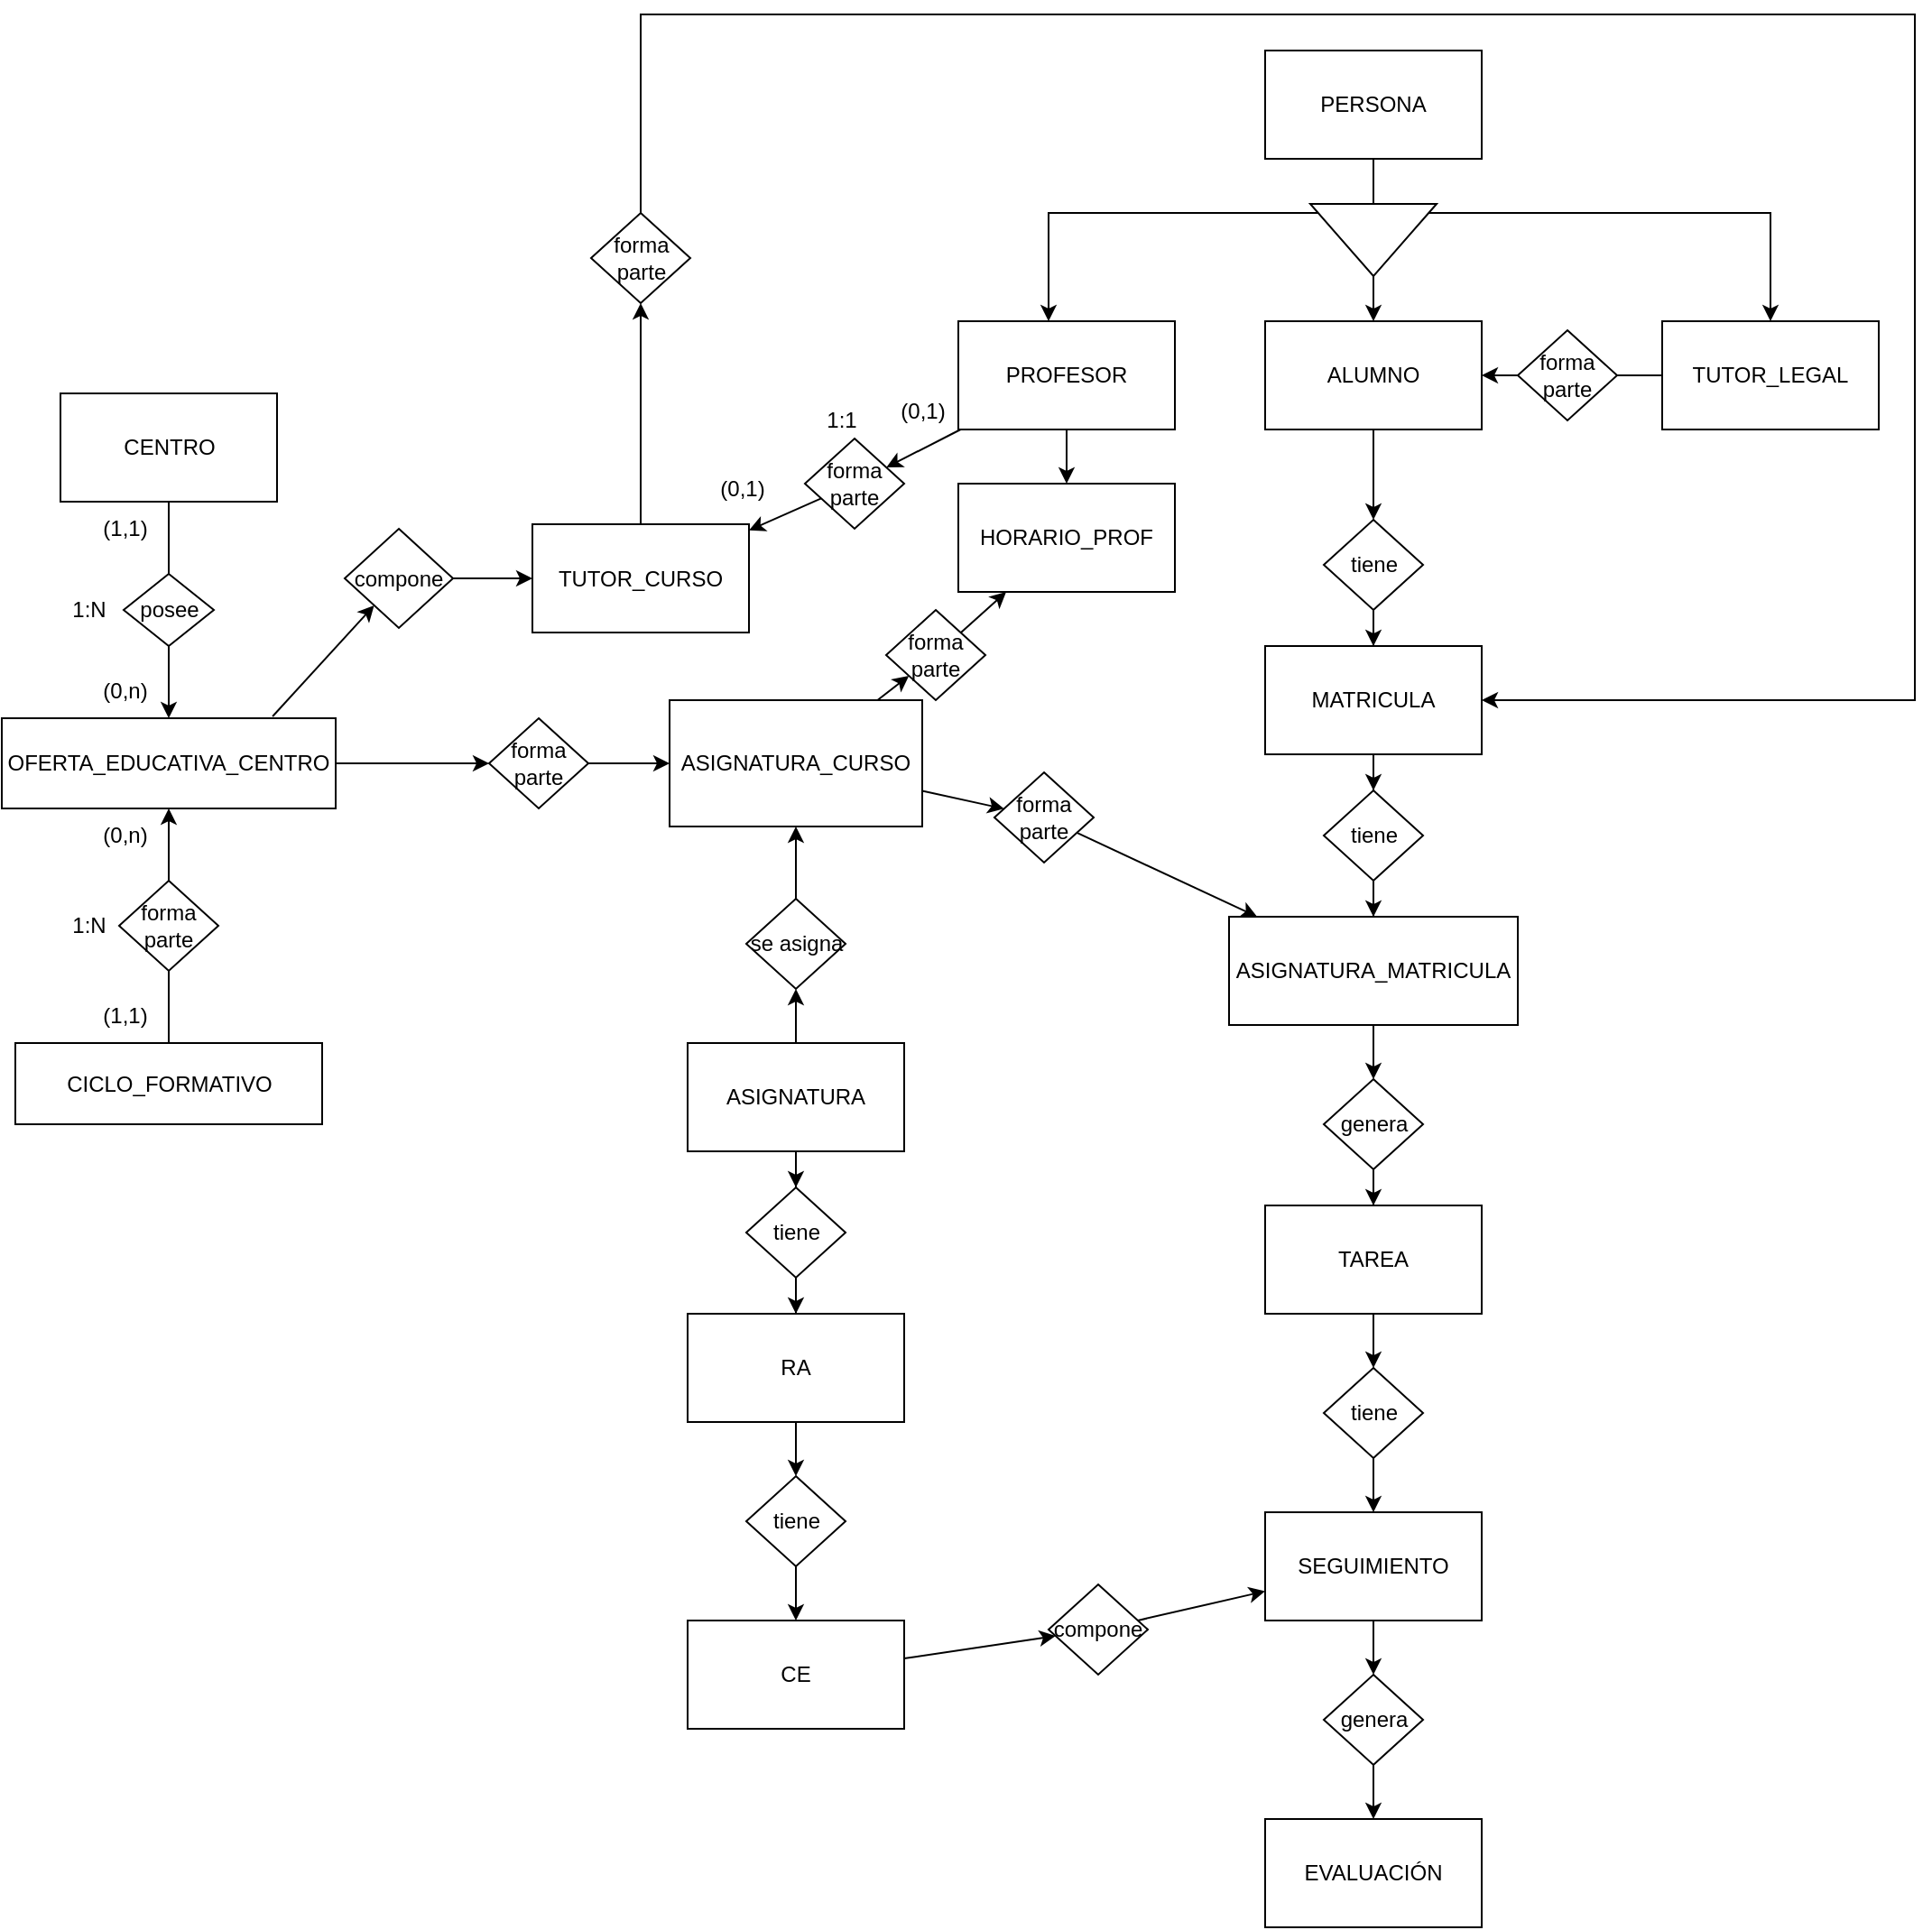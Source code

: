 <mxfile version="26.1.1">
  <diagram name="Página-1" id="pbZNELKm3cdI3j42jP0H">
    <mxGraphModel dx="1434" dy="1941" grid="1" gridSize="10" guides="1" tooltips="1" connect="1" arrows="1" fold="1" page="1" pageScale="1" pageWidth="827" pageHeight="1169" math="0" shadow="0">
      <root>
        <mxCell id="0" />
        <mxCell id="1" parent="0" />
        <mxCell id="vxD24WU6QINVRlinQkTM-13" style="rounded=0;orthogonalLoop=1;jettySize=auto;html=1;" edge="1" parent="1" source="vxD24WU6QINVRlinQkTM-43" target="vxD24WU6QINVRlinQkTM-2">
          <mxGeometry relative="1" as="geometry" />
        </mxCell>
        <mxCell id="vxD24WU6QINVRlinQkTM-1" value="CENTRO" style="rounded=0;whiteSpace=wrap;html=1;" vertex="1" parent="1">
          <mxGeometry x="32.5" y="170" width="120" height="60" as="geometry" />
        </mxCell>
        <mxCell id="vxD24WU6QINVRlinQkTM-16" style="rounded=0;orthogonalLoop=1;jettySize=auto;html=1;" edge="1" parent="1" source="vxD24WU6QINVRlinQkTM-49" target="vxD24WU6QINVRlinQkTM-5">
          <mxGeometry relative="1" as="geometry" />
        </mxCell>
        <mxCell id="vxD24WU6QINVRlinQkTM-2" value="OFERTA_EDUCATIVA_CENTRO" style="rounded=0;whiteSpace=wrap;html=1;" vertex="1" parent="1">
          <mxGeometry y="350" width="185" height="50" as="geometry" />
        </mxCell>
        <mxCell id="vxD24WU6QINVRlinQkTM-14" style="rounded=0;orthogonalLoop=1;jettySize=auto;html=1;" edge="1" parent="1" source="vxD24WU6QINVRlinQkTM-45" target="vxD24WU6QINVRlinQkTM-2">
          <mxGeometry relative="1" as="geometry" />
        </mxCell>
        <mxCell id="vxD24WU6QINVRlinQkTM-3" value="CICLO_FORMATIVO" style="rounded=0;whiteSpace=wrap;html=1;" vertex="1" parent="1">
          <mxGeometry x="7.5" y="530" width="170" height="45" as="geometry" />
        </mxCell>
        <mxCell id="vxD24WU6QINVRlinQkTM-41" style="edgeStyle=orthogonalEdgeStyle;rounded=0;orthogonalLoop=1;jettySize=auto;html=1;exitX=0.5;exitY=0;exitDx=0;exitDy=0;" edge="1" parent="1" source="vxD24WU6QINVRlinQkTM-79" target="vxD24WU6QINVRlinQkTM-30">
          <mxGeometry relative="1" as="geometry">
            <mxPoint x="940" y="330" as="targetPoint" />
            <Array as="points">
              <mxPoint x="354" y="-40" />
              <mxPoint x="1060" y="-40" />
              <mxPoint x="1060" y="340" />
            </Array>
          </mxGeometry>
        </mxCell>
        <mxCell id="vxD24WU6QINVRlinQkTM-4" value="TUTOR_CURSO" style="rounded=0;whiteSpace=wrap;html=1;" vertex="1" parent="1">
          <mxGeometry x="294" y="242.5" width="120" height="60" as="geometry" />
        </mxCell>
        <mxCell id="vxD24WU6QINVRlinQkTM-19" style="rounded=0;orthogonalLoop=1;jettySize=auto;html=1;" edge="1" parent="1" source="vxD24WU6QINVRlinQkTM-75" target="vxD24WU6QINVRlinQkTM-7">
          <mxGeometry relative="1" as="geometry" />
        </mxCell>
        <mxCell id="vxD24WU6QINVRlinQkTM-28" style="rounded=0;orthogonalLoop=1;jettySize=auto;html=1;" edge="1" parent="1" source="vxD24WU6QINVRlinQkTM-63" target="vxD24WU6QINVRlinQkTM-27">
          <mxGeometry relative="1" as="geometry" />
        </mxCell>
        <mxCell id="vxD24WU6QINVRlinQkTM-5" value="ASIGNATURA_CURSO" style="rounded=0;whiteSpace=wrap;html=1;" vertex="1" parent="1">
          <mxGeometry x="370" y="340" width="140" height="70" as="geometry" />
        </mxCell>
        <mxCell id="vxD24WU6QINVRlinQkTM-17" style="rounded=0;orthogonalLoop=1;jettySize=auto;html=1;" edge="1" parent="1" source="vxD24WU6QINVRlinQkTM-77" target="vxD24WU6QINVRlinQkTM-4">
          <mxGeometry relative="1" as="geometry" />
        </mxCell>
        <mxCell id="vxD24WU6QINVRlinQkTM-18" style="edgeStyle=orthogonalEdgeStyle;rounded=0;orthogonalLoop=1;jettySize=auto;html=1;" edge="1" parent="1" source="vxD24WU6QINVRlinQkTM-6" target="vxD24WU6QINVRlinQkTM-7">
          <mxGeometry relative="1" as="geometry" />
        </mxCell>
        <mxCell id="vxD24WU6QINVRlinQkTM-6" value="PROFESOR" style="rounded=0;whiteSpace=wrap;html=1;" vertex="1" parent="1">
          <mxGeometry x="530" y="130" width="120" height="60" as="geometry" />
        </mxCell>
        <mxCell id="vxD24WU6QINVRlinQkTM-7" value="HORARIO_PROF" style="rounded=0;whiteSpace=wrap;html=1;" vertex="1" parent="1">
          <mxGeometry x="530" y="220" width="120" height="60" as="geometry" />
        </mxCell>
        <mxCell id="vxD24WU6QINVRlinQkTM-20" style="edgeStyle=orthogonalEdgeStyle;rounded=0;orthogonalLoop=1;jettySize=auto;html=1;" edge="1" parent="1" source="vxD24WU6QINVRlinQkTM-54" target="vxD24WU6QINVRlinQkTM-5">
          <mxGeometry relative="1" as="geometry" />
        </mxCell>
        <mxCell id="vxD24WU6QINVRlinQkTM-21" style="edgeStyle=orthogonalEdgeStyle;rounded=0;orthogonalLoop=1;jettySize=auto;html=1;" edge="1" parent="1" source="vxD24WU6QINVRlinQkTM-56" target="vxD24WU6QINVRlinQkTM-9">
          <mxGeometry relative="1" as="geometry" />
        </mxCell>
        <mxCell id="vxD24WU6QINVRlinQkTM-8" value="ASIGNATURA" style="rounded=0;whiteSpace=wrap;html=1;" vertex="1" parent="1">
          <mxGeometry x="380" y="530" width="120" height="60" as="geometry" />
        </mxCell>
        <mxCell id="vxD24WU6QINVRlinQkTM-22" style="edgeStyle=orthogonalEdgeStyle;rounded=0;orthogonalLoop=1;jettySize=auto;html=1;" edge="1" parent="1" source="vxD24WU6QINVRlinQkTM-58" target="vxD24WU6QINVRlinQkTM-10">
          <mxGeometry relative="1" as="geometry" />
        </mxCell>
        <mxCell id="vxD24WU6QINVRlinQkTM-9" value="RA" style="rounded=0;whiteSpace=wrap;html=1;" vertex="1" parent="1">
          <mxGeometry x="380" y="680" width="120" height="60" as="geometry" />
        </mxCell>
        <mxCell id="vxD24WU6QINVRlinQkTM-23" style="rounded=0;orthogonalLoop=1;jettySize=auto;html=1;" edge="1" parent="1" source="vxD24WU6QINVRlinQkTM-61" target="vxD24WU6QINVRlinQkTM-11">
          <mxGeometry relative="1" as="geometry" />
        </mxCell>
        <mxCell id="vxD24WU6QINVRlinQkTM-10" value="CE" style="rounded=0;whiteSpace=wrap;html=1;" vertex="1" parent="1">
          <mxGeometry x="380" y="850" width="120" height="60" as="geometry" />
        </mxCell>
        <mxCell id="vxD24WU6QINVRlinQkTM-24" style="edgeStyle=orthogonalEdgeStyle;rounded=0;orthogonalLoop=1;jettySize=auto;html=1;" edge="1" parent="1" source="vxD24WU6QINVRlinQkTM-73" target="vxD24WU6QINVRlinQkTM-12">
          <mxGeometry relative="1" as="geometry" />
        </mxCell>
        <mxCell id="vxD24WU6QINVRlinQkTM-11" value="SEGUIMIENTO" style="rounded=0;whiteSpace=wrap;html=1;" vertex="1" parent="1">
          <mxGeometry x="700" y="790" width="120" height="60" as="geometry" />
        </mxCell>
        <mxCell id="vxD24WU6QINVRlinQkTM-12" value="EVALUACIÓN" style="rounded=0;whiteSpace=wrap;html=1;" vertex="1" parent="1">
          <mxGeometry x="700" y="960" width="120" height="60" as="geometry" />
        </mxCell>
        <mxCell id="vxD24WU6QINVRlinQkTM-26" style="edgeStyle=orthogonalEdgeStyle;rounded=0;orthogonalLoop=1;jettySize=auto;html=1;" edge="1" parent="1" source="vxD24WU6QINVRlinQkTM-71" target="vxD24WU6QINVRlinQkTM-11">
          <mxGeometry relative="1" as="geometry" />
        </mxCell>
        <mxCell id="vxD24WU6QINVRlinQkTM-25" value="TAREA" style="rounded=0;whiteSpace=wrap;html=1;" vertex="1" parent="1">
          <mxGeometry x="700" y="620" width="120" height="60" as="geometry" />
        </mxCell>
        <mxCell id="vxD24WU6QINVRlinQkTM-29" style="edgeStyle=orthogonalEdgeStyle;rounded=0;orthogonalLoop=1;jettySize=auto;html=1;" edge="1" parent="1" source="vxD24WU6QINVRlinQkTM-69" target="vxD24WU6QINVRlinQkTM-25">
          <mxGeometry relative="1" as="geometry" />
        </mxCell>
        <mxCell id="vxD24WU6QINVRlinQkTM-27" value="ASIGNATURA_MATRICULA" style="rounded=0;whiteSpace=wrap;html=1;" vertex="1" parent="1">
          <mxGeometry x="680" y="460" width="160" height="60" as="geometry" />
        </mxCell>
        <mxCell id="vxD24WU6QINVRlinQkTM-31" style="edgeStyle=orthogonalEdgeStyle;rounded=0;orthogonalLoop=1;jettySize=auto;html=1;" edge="1" parent="1" source="vxD24WU6QINVRlinQkTM-67" target="vxD24WU6QINVRlinQkTM-27">
          <mxGeometry relative="1" as="geometry" />
        </mxCell>
        <mxCell id="vxD24WU6QINVRlinQkTM-30" value="MATRICULA" style="rounded=0;whiteSpace=wrap;html=1;" vertex="1" parent="1">
          <mxGeometry x="700" y="310" width="120" height="60" as="geometry" />
        </mxCell>
        <mxCell id="vxD24WU6QINVRlinQkTM-33" style="edgeStyle=orthogonalEdgeStyle;rounded=0;orthogonalLoop=1;jettySize=auto;html=1;" edge="1" parent="1" source="vxD24WU6QINVRlinQkTM-65" target="vxD24WU6QINVRlinQkTM-30">
          <mxGeometry relative="1" as="geometry" />
        </mxCell>
        <mxCell id="vxD24WU6QINVRlinQkTM-32" value="ALUMNO" style="rounded=0;whiteSpace=wrap;html=1;" vertex="1" parent="1">
          <mxGeometry x="700" y="130" width="120" height="60" as="geometry" />
        </mxCell>
        <mxCell id="vxD24WU6QINVRlinQkTM-35" style="edgeStyle=orthogonalEdgeStyle;rounded=0;orthogonalLoop=1;jettySize=auto;html=1;" edge="1" parent="1" source="vxD24WU6QINVRlinQkTM-34" target="vxD24WU6QINVRlinQkTM-32">
          <mxGeometry relative="1" as="geometry" />
        </mxCell>
        <mxCell id="vxD24WU6QINVRlinQkTM-34" value="TUTOR_LEGAL" style="rounded=0;whiteSpace=wrap;html=1;" vertex="1" parent="1">
          <mxGeometry x="920" y="130" width="120" height="60" as="geometry" />
        </mxCell>
        <mxCell id="vxD24WU6QINVRlinQkTM-37" style="edgeStyle=orthogonalEdgeStyle;rounded=0;orthogonalLoop=1;jettySize=auto;html=1;" edge="1" parent="1" source="vxD24WU6QINVRlinQkTM-36" target="vxD24WU6QINVRlinQkTM-6">
          <mxGeometry relative="1" as="geometry">
            <Array as="points">
              <mxPoint x="760" y="70" />
              <mxPoint x="580" y="70" />
            </Array>
          </mxGeometry>
        </mxCell>
        <mxCell id="vxD24WU6QINVRlinQkTM-38" style="edgeStyle=orthogonalEdgeStyle;rounded=0;orthogonalLoop=1;jettySize=auto;html=1;" edge="1" parent="1" source="vxD24WU6QINVRlinQkTM-36" target="vxD24WU6QINVRlinQkTM-32">
          <mxGeometry relative="1" as="geometry" />
        </mxCell>
        <mxCell id="vxD24WU6QINVRlinQkTM-39" style="edgeStyle=orthogonalEdgeStyle;rounded=0;orthogonalLoop=1;jettySize=auto;html=1;" edge="1" parent="1" source="vxD24WU6QINVRlinQkTM-36" target="vxD24WU6QINVRlinQkTM-34">
          <mxGeometry relative="1" as="geometry">
            <Array as="points">
              <mxPoint x="760" y="70" />
              <mxPoint x="980" y="70" />
            </Array>
          </mxGeometry>
        </mxCell>
        <mxCell id="vxD24WU6QINVRlinQkTM-36" value="PERSONA" style="rounded=0;whiteSpace=wrap;html=1;" vertex="1" parent="1">
          <mxGeometry x="700" y="-20" width="120" height="60" as="geometry" />
        </mxCell>
        <mxCell id="vxD24WU6QINVRlinQkTM-40" value="" style="triangle;whiteSpace=wrap;html=1;rotation=90;" vertex="1" parent="1">
          <mxGeometry x="740" y="50" width="40" height="70" as="geometry" />
        </mxCell>
        <mxCell id="vxD24WU6QINVRlinQkTM-44" value="" style="rounded=0;orthogonalLoop=1;jettySize=auto;html=1;endArrow=none;startFill=0;" edge="1" parent="1" source="vxD24WU6QINVRlinQkTM-1" target="vxD24WU6QINVRlinQkTM-43">
          <mxGeometry relative="1" as="geometry">
            <mxPoint x="92.5" y="230" as="sourcePoint" />
            <mxPoint x="92.5" y="350" as="targetPoint" />
          </mxGeometry>
        </mxCell>
        <mxCell id="vxD24WU6QINVRlinQkTM-43" value="posee" style="rhombus;whiteSpace=wrap;html=1;" vertex="1" parent="1">
          <mxGeometry x="67.5" y="270" width="50" height="40" as="geometry" />
        </mxCell>
        <mxCell id="vxD24WU6QINVRlinQkTM-47" value="" style="rounded=0;orthogonalLoop=1;jettySize=auto;html=1;endArrow=none;startFill=0;" edge="1" parent="1" source="vxD24WU6QINVRlinQkTM-3" target="vxD24WU6QINVRlinQkTM-45">
          <mxGeometry relative="1" as="geometry">
            <mxPoint x="92.5" y="500" as="sourcePoint" />
            <mxPoint x="92.5" y="410" as="targetPoint" />
          </mxGeometry>
        </mxCell>
        <mxCell id="vxD24WU6QINVRlinQkTM-45" value="forma parte" style="rhombus;whiteSpace=wrap;html=1;" vertex="1" parent="1">
          <mxGeometry x="65" y="440" width="55" height="50" as="geometry" />
        </mxCell>
        <mxCell id="vxD24WU6QINVRlinQkTM-50" value="" style="rounded=0;orthogonalLoop=1;jettySize=auto;html=1;" edge="1" parent="1" source="vxD24WU6QINVRlinQkTM-2" target="vxD24WU6QINVRlinQkTM-49">
          <mxGeometry relative="1" as="geometry">
            <mxPoint x="233" y="394" as="sourcePoint" />
            <mxPoint x="310" y="410" as="targetPoint" />
          </mxGeometry>
        </mxCell>
        <mxCell id="vxD24WU6QINVRlinQkTM-49" value="forma parte" style="rhombus;whiteSpace=wrap;html=1;" vertex="1" parent="1">
          <mxGeometry x="270" y="350" width="55" height="50" as="geometry" />
        </mxCell>
        <mxCell id="vxD24WU6QINVRlinQkTM-52" value="" style="rounded=0;orthogonalLoop=1;jettySize=auto;html=1;exitX=0.811;exitY=-0.02;exitDx=0;exitDy=0;exitPerimeter=0;" edge="1" parent="1" source="vxD24WU6QINVRlinQkTM-2" target="vxD24WU6QINVRlinQkTM-51">
          <mxGeometry relative="1" as="geometry">
            <mxPoint x="218" y="349" as="sourcePoint" />
            <mxPoint x="294" y="260" as="targetPoint" />
            <Array as="points" />
          </mxGeometry>
        </mxCell>
        <mxCell id="vxD24WU6QINVRlinQkTM-53" style="edgeStyle=orthogonalEdgeStyle;rounded=0;orthogonalLoop=1;jettySize=auto;html=1;" edge="1" parent="1" source="vxD24WU6QINVRlinQkTM-51" target="vxD24WU6QINVRlinQkTM-4">
          <mxGeometry relative="1" as="geometry" />
        </mxCell>
        <mxCell id="vxD24WU6QINVRlinQkTM-51" value="compone" style="rhombus;whiteSpace=wrap;html=1;" vertex="1" parent="1">
          <mxGeometry x="190" y="245" width="60" height="55" as="geometry" />
        </mxCell>
        <mxCell id="vxD24WU6QINVRlinQkTM-55" value="" style="edgeStyle=orthogonalEdgeStyle;rounded=0;orthogonalLoop=1;jettySize=auto;html=1;" edge="1" parent="1" source="vxD24WU6QINVRlinQkTM-8" target="vxD24WU6QINVRlinQkTM-54">
          <mxGeometry relative="1" as="geometry">
            <mxPoint x="440" y="540" as="sourcePoint" />
            <mxPoint x="440" y="410" as="targetPoint" />
          </mxGeometry>
        </mxCell>
        <mxCell id="vxD24WU6QINVRlinQkTM-54" value="se asigna" style="rhombus;whiteSpace=wrap;html=1;" vertex="1" parent="1">
          <mxGeometry x="412.5" y="450" width="55" height="50" as="geometry" />
        </mxCell>
        <mxCell id="vxD24WU6QINVRlinQkTM-57" value="" style="edgeStyle=orthogonalEdgeStyle;rounded=0;orthogonalLoop=1;jettySize=auto;html=1;" edge="1" parent="1" source="vxD24WU6QINVRlinQkTM-8" target="vxD24WU6QINVRlinQkTM-56">
          <mxGeometry relative="1" as="geometry">
            <mxPoint x="440" y="600" as="sourcePoint" />
            <mxPoint x="440" y="660" as="targetPoint" />
          </mxGeometry>
        </mxCell>
        <mxCell id="vxD24WU6QINVRlinQkTM-56" value="tiene" style="rhombus;whiteSpace=wrap;html=1;" vertex="1" parent="1">
          <mxGeometry x="412.5" y="610" width="55" height="50" as="geometry" />
        </mxCell>
        <mxCell id="vxD24WU6QINVRlinQkTM-59" value="" style="edgeStyle=orthogonalEdgeStyle;rounded=0;orthogonalLoop=1;jettySize=auto;html=1;" edge="1" parent="1" source="vxD24WU6QINVRlinQkTM-9" target="vxD24WU6QINVRlinQkTM-58">
          <mxGeometry relative="1" as="geometry">
            <mxPoint x="440" y="740" as="sourcePoint" />
            <mxPoint x="440" y="810" as="targetPoint" />
          </mxGeometry>
        </mxCell>
        <mxCell id="vxD24WU6QINVRlinQkTM-58" value="tiene" style="rhombus;whiteSpace=wrap;html=1;" vertex="1" parent="1">
          <mxGeometry x="412.5" y="770" width="55" height="50" as="geometry" />
        </mxCell>
        <mxCell id="vxD24WU6QINVRlinQkTM-62" value="" style="rounded=0;orthogonalLoop=1;jettySize=auto;html=1;" edge="1" parent="1" source="vxD24WU6QINVRlinQkTM-10" target="vxD24WU6QINVRlinQkTM-61">
          <mxGeometry relative="1" as="geometry">
            <mxPoint x="493" y="850" as="sourcePoint" />
            <mxPoint x="707" y="730" as="targetPoint" />
          </mxGeometry>
        </mxCell>
        <mxCell id="vxD24WU6QINVRlinQkTM-61" value="compone" style="rhombus;whiteSpace=wrap;html=1;" vertex="1" parent="1">
          <mxGeometry x="580" y="830" width="55" height="50" as="geometry" />
        </mxCell>
        <mxCell id="vxD24WU6QINVRlinQkTM-64" value="" style="rounded=0;orthogonalLoop=1;jettySize=auto;html=1;" edge="1" parent="1" source="vxD24WU6QINVRlinQkTM-5" target="vxD24WU6QINVRlinQkTM-63">
          <mxGeometry relative="1" as="geometry">
            <mxPoint x="510" y="391" as="sourcePoint" />
            <mxPoint x="680" y="431" as="targetPoint" />
          </mxGeometry>
        </mxCell>
        <mxCell id="vxD24WU6QINVRlinQkTM-63" value="forma parte" style="rhombus;whiteSpace=wrap;html=1;" vertex="1" parent="1">
          <mxGeometry x="550" y="380" width="55" height="50" as="geometry" />
        </mxCell>
        <mxCell id="vxD24WU6QINVRlinQkTM-66" value="" style="edgeStyle=orthogonalEdgeStyle;rounded=0;orthogonalLoop=1;jettySize=auto;html=1;" edge="1" parent="1" source="vxD24WU6QINVRlinQkTM-32" target="vxD24WU6QINVRlinQkTM-65">
          <mxGeometry relative="1" as="geometry">
            <mxPoint x="760" y="210" as="sourcePoint" />
            <mxPoint x="760" y="280" as="targetPoint" />
          </mxGeometry>
        </mxCell>
        <mxCell id="vxD24WU6QINVRlinQkTM-65" value="tiene" style="rhombus;whiteSpace=wrap;html=1;" vertex="1" parent="1">
          <mxGeometry x="732.5" y="240" width="55" height="50" as="geometry" />
        </mxCell>
        <mxCell id="vxD24WU6QINVRlinQkTM-68" value="" style="edgeStyle=orthogonalEdgeStyle;rounded=0;orthogonalLoop=1;jettySize=auto;html=1;" edge="1" parent="1" source="vxD24WU6QINVRlinQkTM-30" target="vxD24WU6QINVRlinQkTM-67">
          <mxGeometry relative="1" as="geometry">
            <mxPoint x="760" y="370" as="sourcePoint" />
            <mxPoint x="760" y="440" as="targetPoint" />
          </mxGeometry>
        </mxCell>
        <mxCell id="vxD24WU6QINVRlinQkTM-67" value="tiene" style="rhombus;whiteSpace=wrap;html=1;" vertex="1" parent="1">
          <mxGeometry x="732.5" y="390" width="55" height="50" as="geometry" />
        </mxCell>
        <mxCell id="vxD24WU6QINVRlinQkTM-70" value="" style="edgeStyle=orthogonalEdgeStyle;rounded=0;orthogonalLoop=1;jettySize=auto;html=1;" edge="1" parent="1" source="vxD24WU6QINVRlinQkTM-27" target="vxD24WU6QINVRlinQkTM-69">
          <mxGeometry relative="1" as="geometry">
            <mxPoint x="760" y="520" as="sourcePoint" />
            <mxPoint x="760" y="585" as="targetPoint" />
          </mxGeometry>
        </mxCell>
        <mxCell id="vxD24WU6QINVRlinQkTM-69" value="genera" style="rhombus;whiteSpace=wrap;html=1;" vertex="1" parent="1">
          <mxGeometry x="732.5" y="550" width="55" height="50" as="geometry" />
        </mxCell>
        <mxCell id="vxD24WU6QINVRlinQkTM-72" value="" style="edgeStyle=orthogonalEdgeStyle;rounded=0;orthogonalLoop=1;jettySize=auto;html=1;" edge="1" parent="1" source="vxD24WU6QINVRlinQkTM-25" target="vxD24WU6QINVRlinQkTM-71">
          <mxGeometry relative="1" as="geometry">
            <mxPoint x="760" y="680" as="sourcePoint" />
            <mxPoint x="760" y="750" as="targetPoint" />
          </mxGeometry>
        </mxCell>
        <mxCell id="vxD24WU6QINVRlinQkTM-71" value="tiene" style="rhombus;whiteSpace=wrap;html=1;" vertex="1" parent="1">
          <mxGeometry x="732.5" y="710" width="55" height="50" as="geometry" />
        </mxCell>
        <mxCell id="vxD24WU6QINVRlinQkTM-74" value="" style="edgeStyle=orthogonalEdgeStyle;rounded=0;orthogonalLoop=1;jettySize=auto;html=1;" edge="1" parent="1" source="vxD24WU6QINVRlinQkTM-11" target="vxD24WU6QINVRlinQkTM-73">
          <mxGeometry relative="1" as="geometry">
            <mxPoint x="760" y="850" as="sourcePoint" />
            <mxPoint x="760" y="910" as="targetPoint" />
          </mxGeometry>
        </mxCell>
        <mxCell id="vxD24WU6QINVRlinQkTM-73" value="genera" style="rhombus;whiteSpace=wrap;html=1;" vertex="1" parent="1">
          <mxGeometry x="732.5" y="880" width="55" height="50" as="geometry" />
        </mxCell>
        <mxCell id="vxD24WU6QINVRlinQkTM-76" value="" style="rounded=0;orthogonalLoop=1;jettySize=auto;html=1;" edge="1" parent="1" source="vxD24WU6QINVRlinQkTM-5" target="vxD24WU6QINVRlinQkTM-75">
          <mxGeometry relative="1" as="geometry">
            <mxPoint x="490" y="340" as="sourcePoint" />
            <mxPoint x="547" y="300" as="targetPoint" />
          </mxGeometry>
        </mxCell>
        <mxCell id="vxD24WU6QINVRlinQkTM-75" value="forma parte" style="rhombus;whiteSpace=wrap;html=1;" vertex="1" parent="1">
          <mxGeometry x="490" y="290" width="55" height="50" as="geometry" />
        </mxCell>
        <mxCell id="vxD24WU6QINVRlinQkTM-78" value="" style="rounded=0;orthogonalLoop=1;jettySize=auto;html=1;" edge="1" parent="1" source="vxD24WU6QINVRlinQkTM-6" target="vxD24WU6QINVRlinQkTM-77">
          <mxGeometry relative="1" as="geometry">
            <mxPoint x="530" y="189" as="sourcePoint" />
            <mxPoint x="414" y="244" as="targetPoint" />
          </mxGeometry>
        </mxCell>
        <mxCell id="vxD24WU6QINVRlinQkTM-77" value="forma parte" style="rhombus;whiteSpace=wrap;html=1;" vertex="1" parent="1">
          <mxGeometry x="445" y="195" width="55" height="50" as="geometry" />
        </mxCell>
        <mxCell id="vxD24WU6QINVRlinQkTM-80" value="" style="edgeStyle=orthogonalEdgeStyle;rounded=0;orthogonalLoop=1;jettySize=auto;html=1;" edge="1" parent="1" source="vxD24WU6QINVRlinQkTM-4" target="vxD24WU6QINVRlinQkTM-79">
          <mxGeometry relative="1" as="geometry">
            <mxPoint x="360" y="243" as="sourcePoint" />
            <mxPoint x="820" y="340" as="targetPoint" />
            <Array as="points" />
          </mxGeometry>
        </mxCell>
        <mxCell id="vxD24WU6QINVRlinQkTM-79" value="forma parte" style="rhombus;whiteSpace=wrap;html=1;" vertex="1" parent="1">
          <mxGeometry x="326.5" y="70" width="55" height="50" as="geometry" />
        </mxCell>
        <mxCell id="vxD24WU6QINVRlinQkTM-81" value="forma parte" style="rhombus;whiteSpace=wrap;html=1;" vertex="1" parent="1">
          <mxGeometry x="840" y="135" width="55" height="50" as="geometry" />
        </mxCell>
        <mxCell id="vxD24WU6QINVRlinQkTM-83" value="1:N" style="text;html=1;align=center;verticalAlign=middle;resizable=0;points=[];autosize=1;strokeColor=none;fillColor=none;" vertex="1" parent="1">
          <mxGeometry x="27.5" y="275" width="40" height="30" as="geometry" />
        </mxCell>
        <mxCell id="vxD24WU6QINVRlinQkTM-84" value="(1,1)" style="text;html=1;align=center;verticalAlign=middle;resizable=0;points=[];autosize=1;strokeColor=none;fillColor=none;" vertex="1" parent="1">
          <mxGeometry x="42.5" y="230" width="50" height="30" as="geometry" />
        </mxCell>
        <mxCell id="vxD24WU6QINVRlinQkTM-85" value="(0,n)" style="text;html=1;align=center;verticalAlign=middle;resizable=0;points=[];autosize=1;strokeColor=none;fillColor=none;" vertex="1" parent="1">
          <mxGeometry x="42.5" y="320" width="50" height="30" as="geometry" />
        </mxCell>
        <mxCell id="vxD24WU6QINVRlinQkTM-86" value="1:N" style="text;html=1;align=center;verticalAlign=middle;resizable=0;points=[];autosize=1;strokeColor=none;fillColor=none;" vertex="1" parent="1">
          <mxGeometry x="27.5" y="450" width="40" height="30" as="geometry" />
        </mxCell>
        <mxCell id="vxD24WU6QINVRlinQkTM-87" value="(1,1)" style="text;html=1;align=center;verticalAlign=middle;resizable=0;points=[];autosize=1;strokeColor=none;fillColor=none;" vertex="1" parent="1">
          <mxGeometry x="42.5" y="500" width="50" height="30" as="geometry" />
        </mxCell>
        <mxCell id="vxD24WU6QINVRlinQkTM-88" value="(0,n)" style="text;html=1;align=center;verticalAlign=middle;resizable=0;points=[];autosize=1;strokeColor=none;fillColor=none;" vertex="1" parent="1">
          <mxGeometry x="42.5" y="400" width="50" height="30" as="geometry" />
        </mxCell>
        <mxCell id="vxD24WU6QINVRlinQkTM-92" value="1:1" style="text;html=1;align=center;verticalAlign=middle;resizable=0;points=[];autosize=1;strokeColor=none;fillColor=none;" vertex="1" parent="1">
          <mxGeometry x="445" y="170" width="40" height="30" as="geometry" />
        </mxCell>
        <mxCell id="vxD24WU6QINVRlinQkTM-93" value="(0,1)" style="text;html=1;align=center;verticalAlign=middle;resizable=0;points=[];autosize=1;strokeColor=none;fillColor=none;" vertex="1" parent="1">
          <mxGeometry x="385" y="208" width="50" height="30" as="geometry" />
        </mxCell>
        <mxCell id="vxD24WU6QINVRlinQkTM-94" value="(0,1)" style="text;html=1;align=center;verticalAlign=middle;resizable=0;points=[];autosize=1;strokeColor=none;fillColor=none;" vertex="1" parent="1">
          <mxGeometry x="485" y="165" width="50" height="30" as="geometry" />
        </mxCell>
      </root>
    </mxGraphModel>
  </diagram>
</mxfile>
